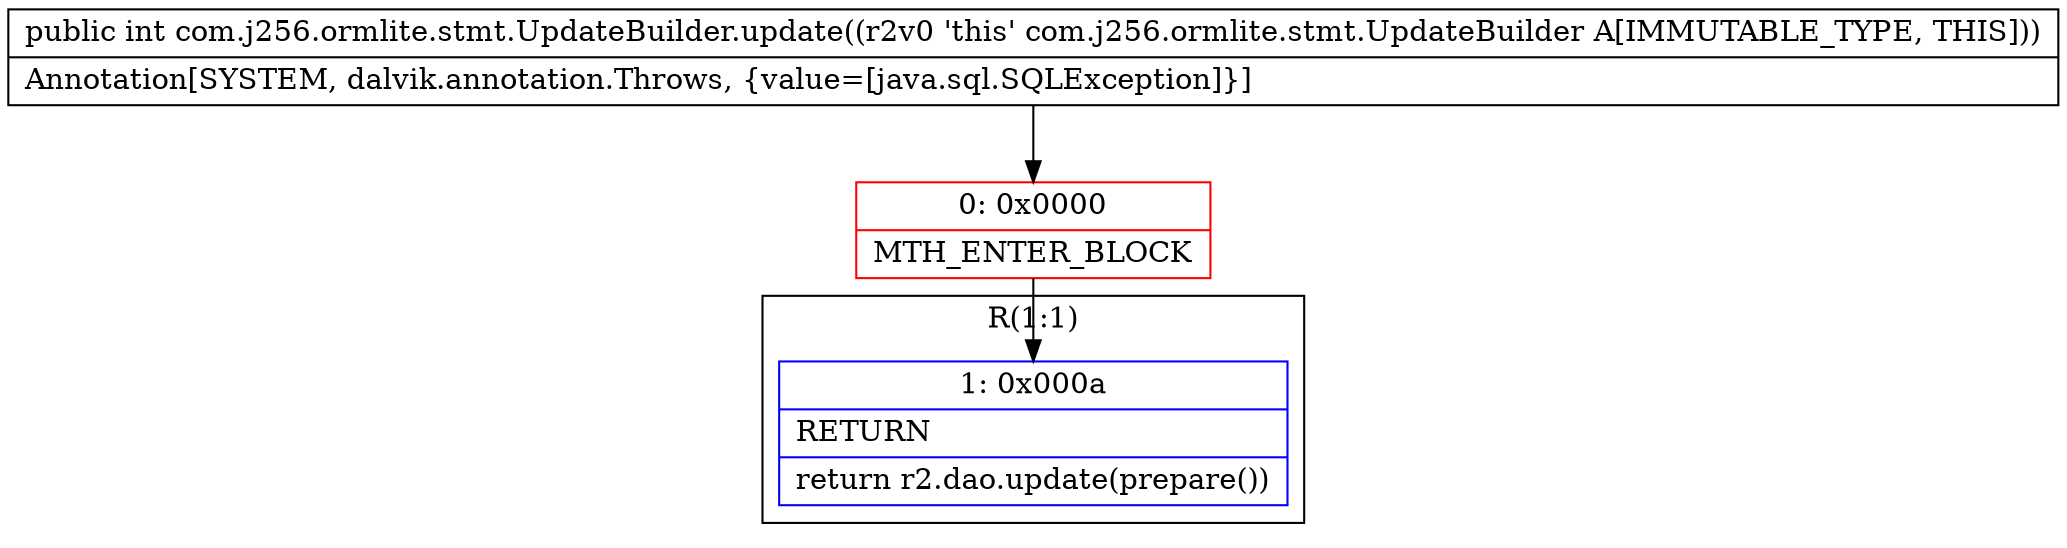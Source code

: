 digraph "CFG forcom.j256.ormlite.stmt.UpdateBuilder.update()I" {
subgraph cluster_Region_1763282756 {
label = "R(1:1)";
node [shape=record,color=blue];
Node_1 [shape=record,label="{1\:\ 0x000a|RETURN\l|return r2.dao.update(prepare())\l}"];
}
Node_0 [shape=record,color=red,label="{0\:\ 0x0000|MTH_ENTER_BLOCK\l}"];
MethodNode[shape=record,label="{public int com.j256.ormlite.stmt.UpdateBuilder.update((r2v0 'this' com.j256.ormlite.stmt.UpdateBuilder A[IMMUTABLE_TYPE, THIS]))  | Annotation[SYSTEM, dalvik.annotation.Throws, \{value=[java.sql.SQLException]\}]\l}"];
MethodNode -> Node_0;
Node_0 -> Node_1;
}


